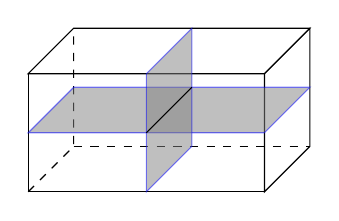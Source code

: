 \begin{tikzpicture}
\pgfmathsetmacro{\cubex}{3}
\pgfmathsetmacro{\cubey}{1.5}
\pgfmathsetmacro{\cubez}{1.5}
\draw[black] (0,0,0) -- ++(-\cubex,0,0) -- ++(0,-\cubey,0) -- ++(\cubex,0,0) -- cycle;
\draw[black] (0,0,0) -- ++(0,0,-\cubez) -- ++(0,-\cubey,0) -- ++(0,0,\cubez) -- cycle;
\draw[black] (0,0,0) -- ++(-\cubex,0,0) -- ++(0,0,-\cubez) -- ++(\cubex,0,0) -- cycle;
\draw[black, dashed] (-\cubex, -\cubey, -\cubez) -- ++(\cubex, 0, 0);
\draw[black, dashed] (-\cubex, -\cubey, 0) -- ++(0,0,-\cubez) -- ++(0,\cubey,0);
\draw[blue,fill=gray,opacity=0.5] (-\cubex,-\cubey/2,0) -- ++(\cubex,0,0) -- ++(0,0,-\cubez) -- ++(-\cubex,0,0) -- cycle;
\draw[blue,fill=gray,opacity=0.5] (-\cubex/2,0,0) -- ++(0,-\cubey,0) -- ++(0,0,-\cubez) -- ++(0,\cubey,0) -- cycle;
\draw[black] (-\cubex/2, -\cubey/2, 0) -- ++(0,0,-\cubez);
\end{tikzpicture}